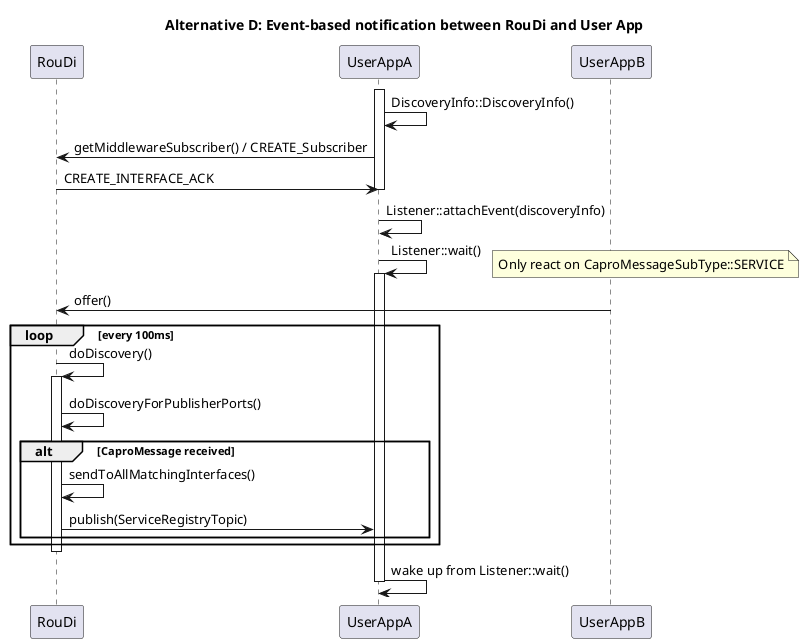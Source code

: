 @startuml
title Alternative D: Event-based notification between RouDi and User App

participant RouDi
participant UserAppA
participant UserAppB

activate UserAppA

UserAppA->UserAppA: DiscoveryInfo::DiscoveryInfo()
UserAppA->RouDi:  getMiddlewareSubscriber() / CREATE_Subscriber

RouDi->UserAppA: CREATE_INTERFACE_ACK
deactivate UserAppA

UserAppA->UserAppA: Listener::attachEvent(discoveryInfo)


UserAppA->UserAppA: Listener::wait()
activate UserAppA
note right: Only react on CaproMessageSubType::SERVICE

UserAppB->RouDi: offer()
loop every 100ms
    RouDi->RouDi: doDiscovery()

    activate RouDi
    RouDi->RouDi: doDiscoveryForPublisherPorts()
    alt CaproMessage received
        RouDi->RouDi: sendToAllMatchingInterfaces()
        RouDi->UserAppA: publish(ServiceRegistryTopic)
    end
end
deactivate RouDi
UserAppA->UserAppA: wake up from Listener::wait()
deactivate UserAppA

@enduml
